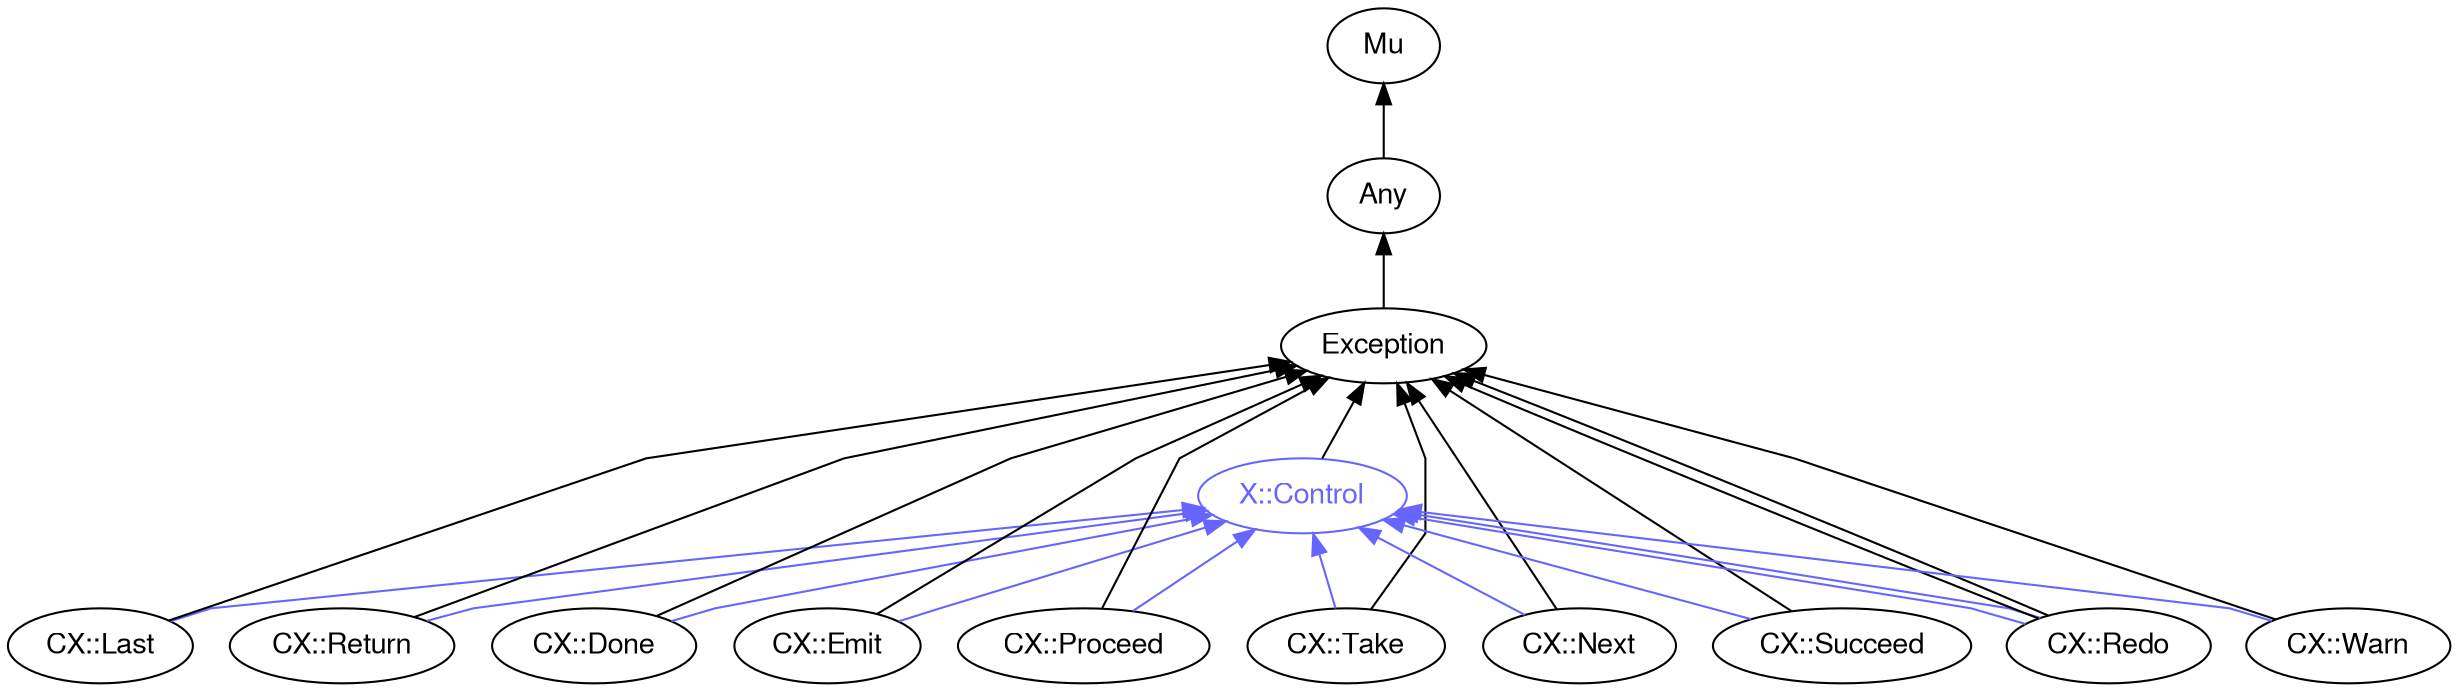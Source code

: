digraph "perl6-type-graph" {
    rankdir=BT;
    splines=polyline;
    overlap=false; 
    // Types
    "X::Control" [color="#6666FF", fontcolor="#6666FF", href="/type/X::Control", fontname="FreeSans"];
    "Mu" [color="#000000", fontcolor="#000000", href="/type/Mu", fontname="FreeSans"];
    "Any" [color="#000000", fontcolor="#000000", href="/type/Any", fontname="FreeSans"];
    "Exception" [color="#000000", fontcolor="#000000", href="/type/Exception", fontname="FreeSans"];
    "CX::Last" [color="#000000", fontcolor="#000000", href="/type/CX::Last", fontname="FreeSans"];
    "CX::Return" [color="#000000", fontcolor="#000000", href="/type/CX::Return", fontname="FreeSans"];
    "CX::Done" [color="#000000", fontcolor="#000000", href="/type/CX::Done", fontname="FreeSans"];
    "CX::Emit" [color="#000000", fontcolor="#000000", href="/type/CX::Emit", fontname="FreeSans"];
    "CX::Proceed" [color="#000000", fontcolor="#000000", href="/type/CX::Proceed", fontname="FreeSans"];
    "CX::Take" [color="#000000", fontcolor="#000000", href="/type/CX::Take", fontname="FreeSans"];
    "CX::Next" [color="#000000", fontcolor="#000000", href="/type/CX::Next", fontname="FreeSans"];
    "CX::Succeed" [color="#000000", fontcolor="#000000", href="/type/CX::Succeed", fontname="FreeSans"];
    "CX::Redo" [color="#000000", fontcolor="#000000", href="/type/CX::Redo", fontname="FreeSans"];
    "CX::Warn" [color="#000000", fontcolor="#000000", href="/type/CX::Warn", fontname="FreeSans"];

    // Superclasses
    "X::Control" -> "Exception" [color="#000000"];
    "Any" -> "Mu" [color="#000000"];
    "Exception" -> "Any" [color="#000000"];
    "CX::Last" -> "Exception" [color="#000000"];
    "CX::Return" -> "Exception" [color="#000000"];
    "CX::Done" -> "Exception" [color="#000000"];
    "CX::Emit" -> "Exception" [color="#000000"];
    "CX::Proceed" -> "Exception" [color="#000000"];
    "CX::Take" -> "Exception" [color="#000000"];
    "CX::Next" -> "Exception" [color="#000000"];
    "CX::Succeed" -> "Exception" [color="#000000"];
    "CX::Redo" -> "Exception" [color="#000000"];
    "CX::Redo" -> "Exception" [color="#000000"];
    "CX::Warn" -> "Exception" [color="#000000"];

    // Roles
    "CX::Last" -> "X::Control" [color="#6666FF"];
    "CX::Return" -> "X::Control" [color="#6666FF"];
    "CX::Done" -> "X::Control" [color="#6666FF"];
    "CX::Emit" -> "X::Control" [color="#6666FF"];
    "CX::Proceed" -> "X::Control" [color="#6666FF"];
    "CX::Take" -> "X::Control" [color="#6666FF"];
    "CX::Next" -> "X::Control" [color="#6666FF"];
    "CX::Succeed" -> "X::Control" [color="#6666FF"];
    "CX::Redo" -> "X::Control" [color="#6666FF"];
    "CX::Redo" -> "X::Control" [color="#6666FF"];
    "CX::Warn" -> "X::Control" [color="#6666FF"];
}
